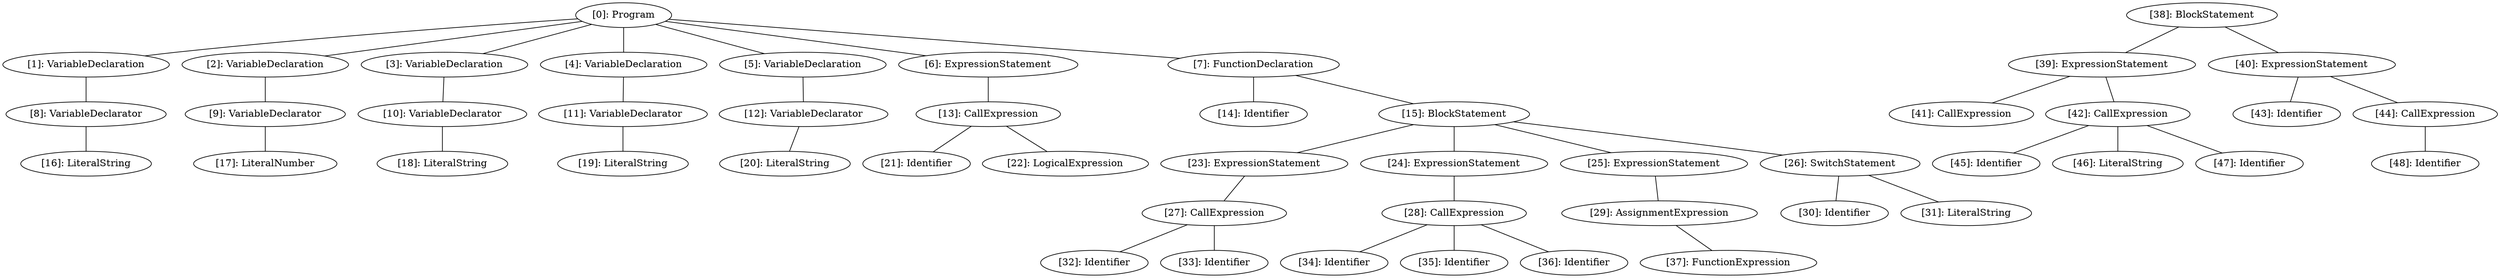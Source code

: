 // Result
graph {
	0 [label="[0]: Program"]
	1 [label="[1]: VariableDeclaration"]
	2 [label="[2]: VariableDeclaration"]
	3 [label="[3]: VariableDeclaration"]
	4 [label="[4]: VariableDeclaration"]
	5 [label="[5]: VariableDeclaration"]
	6 [label="[6]: ExpressionStatement"]
	7 [label="[7]: FunctionDeclaration"]
	8 [label="[8]: VariableDeclarator"]
	9 [label="[9]: VariableDeclarator"]
	10 [label="[10]: VariableDeclarator"]
	11 [label="[11]: VariableDeclarator"]
	12 [label="[12]: VariableDeclarator"]
	13 [label="[13]: CallExpression"]
	14 [label="[14]: Identifier"]
	15 [label="[15]: BlockStatement"]
	16 [label="[16]: LiteralString"]
	17 [label="[17]: LiteralNumber"]
	18 [label="[18]: LiteralString"]
	19 [label="[19]: LiteralString"]
	20 [label="[20]: LiteralString"]
	21 [label="[21]: Identifier"]
	22 [label="[22]: LogicalExpression"]
	23 [label="[23]: ExpressionStatement"]
	24 [label="[24]: ExpressionStatement"]
	25 [label="[25]: ExpressionStatement"]
	26 [label="[26]: SwitchStatement"]
	27 [label="[27]: CallExpression"]
	28 [label="[28]: CallExpression"]
	29 [label="[29]: AssignmentExpression"]
	30 [label="[30]: Identifier"]
	31 [label="[31]: LiteralString"]
	32 [label="[32]: Identifier"]
	33 [label="[33]: Identifier"]
	34 [label="[34]: Identifier"]
	35 [label="[35]: Identifier"]
	36 [label="[36]: Identifier"]
	37 [label="[37]: FunctionExpression"]
	38 [label="[38]: BlockStatement"]
	39 [label="[39]: ExpressionStatement"]
	40 [label="[40]: ExpressionStatement"]
	41 [label="[41]: CallExpression"]
	42 [label="[42]: CallExpression"]
	43 [label="[43]: Identifier"]
	44 [label="[44]: CallExpression"]
	45 [label="[45]: Identifier"]
	46 [label="[46]: LiteralString"]
	47 [label="[47]: Identifier"]
	48 [label="[48]: Identifier"]
	0 -- 1
	0 -- 2
	0 -- 3
	0 -- 4
	0 -- 5
	0 -- 6
	0 -- 7
	1 -- 8
	2 -- 9
	3 -- 10
	4 -- 11
	5 -- 12
	6 -- 13
	7 -- 14
	7 -- 15
	8 -- 16
	9 -- 17
	10 -- 18
	11 -- 19
	12 -- 20
	13 -- 21
	13 -- 22
	15 -- 23
	15 -- 24
	15 -- 25
	15 -- 26
	23 -- 27
	24 -- 28
	25 -- 29
	26 -- 30
	26 -- 31
	27 -- 32
	27 -- 33
	28 -- 34
	28 -- 35
	28 -- 36
	29 -- 37
	38 -- 39
	38 -- 40
	39 -- 41
	39 -- 42
	40 -- 43
	40 -- 44
	42 -- 45
	42 -- 46
	42 -- 47
	44 -- 48
}
